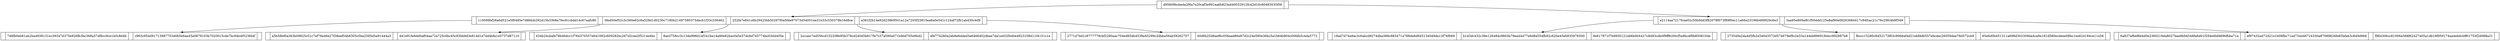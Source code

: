 digraph G{
 node[shape=record]
node0xc0001b89c0[label="<f0>|d95609bcbeda2f6a7e20caf3e991ea6b823a440032912fc42d10c80483035f56|<f2>"]
node0xc0001b8de0[label="<f0>|119599bf26a6d521e5f0485e7d8fdcb292d15b3368a7fec81cbdd14c67aafc86|<f2>|3fed50ef52c3c360e62c6a528d1d0230c7180b21497580375decb1f33c336462|<f4>|252fa7e641c6b29425bb50267f0a5fde97073d34051ee31b33c530378b16d8ce|<f6>|a381f2b14e92d23869501a12a7205f25815ea6a0e541c124af72fb1ab430c4d9|<f8>"]
node0xc0001b8ea0[label="<f0>|748fb0eb61ab2ba4938131ec39347d375e926fb3bc368a57df6cc9ce1b0c8d4b|<f2>|c963c954d91713887753d0b5e6aa45a0679103b7020015cde7bc94b4f523fd4f|<f4>"]
node0xc0001b8de0 : f0 -> node0xc0001b8ea0
node0xc0001b8f00[label="<f0>|a5b58bf0a363b09825c51c7ef79a46e27f38eef54b6305c5ba2595d5a91444a3|<f2>|441e91fe6dd0af04aa72a725c0bc45c93bb9d3e814d1e7dd4bfa1e0737d87110|<f4>"]
node0xc0001b8de0 : f2 -> node0xc0001b8f00
node0xc0001b8d20[label="<f0>|434b24cbafe78b46dcc1f784370557e641092c609282bc267d2cee2f5214e4bc|<f2>|8ae3758cc3c13de996d1ef1b1ba14a90e82bac0a5e37dc6d745774bc03d4405e|<f4>"]
node0xc0001b8de0 : f4 -> node0xc0001b8d20
node0xc0001b8f60[label="<f0>|2a1aac7ed556cd152208b95b378cd240d5b617fe7c37a590a071b9dd705e9bd2|<f2>|4fe774280a2eb8e6dded3a6466402dbae7da1ed32f440e4923108d11f4151c1e|<f4>"]
node0xc0001b8de0 : f6 -> node0xc0001b8f60
node0xc0001b8fc0[label="<f0>|2771d7bd1c8777779cbf2280aac704ed85db4539a45299c2dbba56ab59262757|<f2>|40d6b25d8aef6c056aad86e87d2c24e580e36bc5a1b64b904c00fdb5c4da5772|<f4>"]
node0xc0001b8de0 : f8 -> node0xc0001b8fc0
node0xc0001b89c0 : f0 -> node0xc0001b8de0
node0xc0001b8e40[label="<f0>|e2114aa7217fcae02c50b9dd3f82078f073f89f0ec11a66e23196b489929c6e3|<f2>|3aa95e809af61f50ddd125e8af90e08263684417c94fcac21c76c29fc4b9f349|<f4>"]
node0xc0001b8ae0[label="<f0>|18ad7d74a9ac3c6abcd9274dba388c983471a788de6d945134049da13f76f669|<f2>|b1d3dc432c38e126484c9803b79ea44477e6d8a554fb92c620e45eb835976500|<f4>|9e617871f7b9950121eb6b004427c8d93cdb0f9ff8c00cf5a9bc4f9b850810de|<f6>"]
node0xc0001b8e40 : f0 -> node0xc0001b8ae0
node0xc0001b8c60[label="<f0>|273549a2da4d5fb2e34643573d574679ef9c2e33a144eb89691fd4cc992887b8|<f2>|fbccc15280c8452173f63c9066af4d21ebfdd6557ebcdec26059dee78d572cb9|<f4>|65e6d0b451311a698d302309da4ca9e181d580ecdeee08bc1ea624184ce11e56|<f6>"]
node0xc0001b8e40 : f2 -> node0xc0001b8c60
node0xc0001b8cc0[label="<f0>|6a837af6ef8d4d0e2360219da8027bae8b94548fa6d01f294e6bfd696fbba71e|<f2>|ef97432ad72d21e1b08fbc71ad734d46724330a87089826fe65bfab3c849d968|<f4>|f984306cc81006a588f62427405a1db18f959174aa4ebdcbff01753f2d088a31|<f6>"]
node0xc0001b8e40 : f4 -> node0xc0001b8cc0
node0xc0001b89c0 : f2 -> node0xc0001b8e40
}